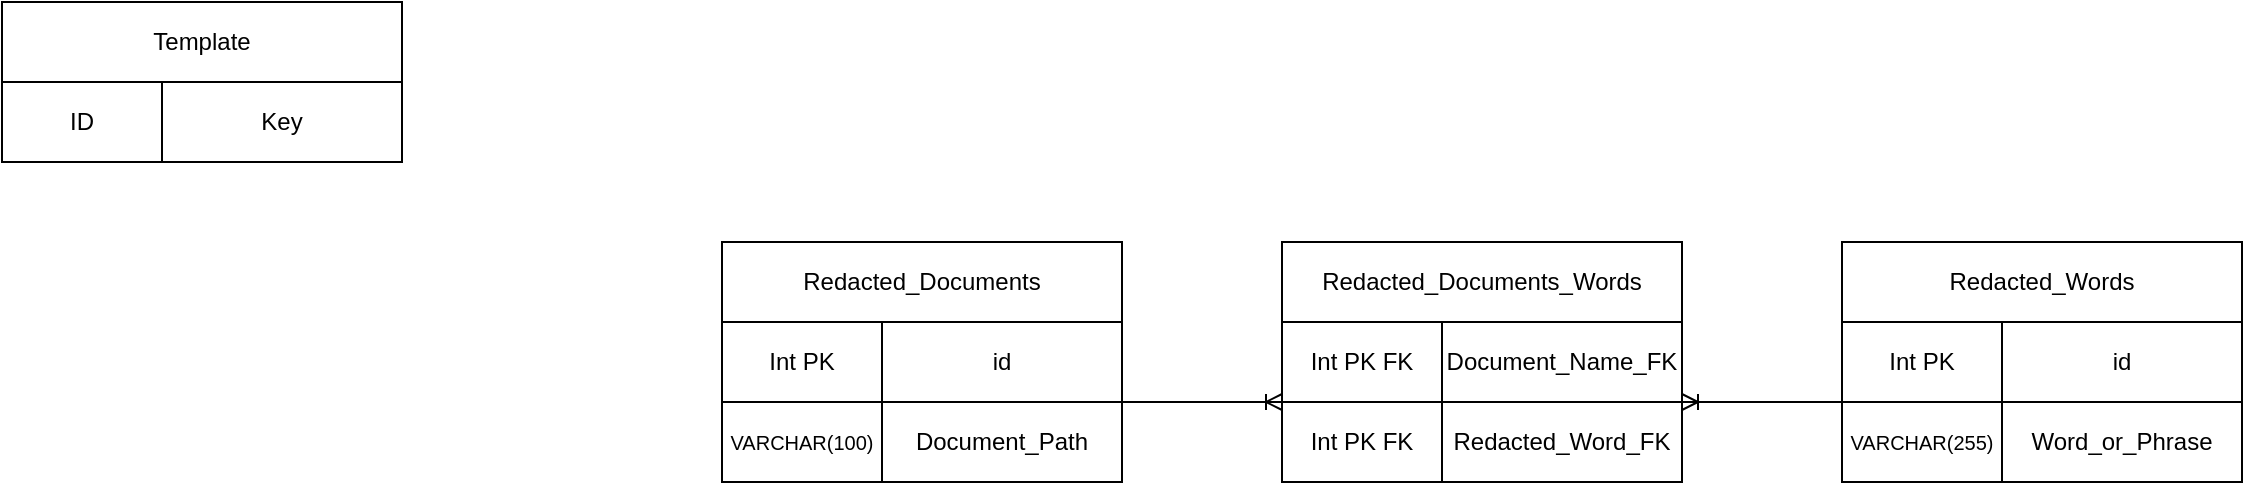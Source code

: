 <mxfile version="14.6.0" type="github">
  <diagram id="0-HLeVHJZCkb-TzCpiPO" name="Page-1">
    <mxGraphModel dx="1790" dy="873" grid="1" gridSize="10" guides="1" tooltips="1" connect="1" arrows="1" fold="1" page="1" pageScale="1" pageWidth="850" pageHeight="1100" math="0" shadow="0">
      <root>
        <mxCell id="0" />
        <mxCell id="1" parent="0" />
        <mxCell id="MCdQvpjKP1I-DEN3pyH2-83" value="" style="group;fontStyle=1" parent="1" vertex="1" connectable="0">
          <mxGeometry x="40" y="80" width="200" height="40" as="geometry" />
        </mxCell>
        <mxCell id="MCdQvpjKP1I-DEN3pyH2-84" value="" style="group" parent="MCdQvpjKP1I-DEN3pyH2-83" vertex="1" connectable="0">
          <mxGeometry width="200" height="40" as="geometry" />
        </mxCell>
        <mxCell id="MCdQvpjKP1I-DEN3pyH2-85" value="" style="rounded=0;whiteSpace=wrap;html=1;" parent="MCdQvpjKP1I-DEN3pyH2-84" vertex="1">
          <mxGeometry width="200" height="40" as="geometry" />
        </mxCell>
        <mxCell id="MCdQvpjKP1I-DEN3pyH2-86" value="ID" style="text;html=1;strokeColor=none;fillColor=none;align=center;verticalAlign=middle;whiteSpace=wrap;rounded=0;" parent="MCdQvpjKP1I-DEN3pyH2-84" vertex="1">
          <mxGeometry width="80" height="40" as="geometry" />
        </mxCell>
        <mxCell id="MCdQvpjKP1I-DEN3pyH2-87" value="Key" style="text;html=1;strokeColor=none;fillColor=none;align=center;verticalAlign=middle;whiteSpace=wrap;rounded=0;" parent="MCdQvpjKP1I-DEN3pyH2-83" vertex="1">
          <mxGeometry x="80" width="120" height="40" as="geometry" />
        </mxCell>
        <mxCell id="MCdQvpjKP1I-DEN3pyH2-88" value="" style="endArrow=none;html=1;entryX=0.4;entryY=-0.002;entryDx=0;entryDy=0;entryPerimeter=0;exitX=0;exitY=1;exitDx=0;exitDy=0;" parent="MCdQvpjKP1I-DEN3pyH2-83" source="MCdQvpjKP1I-DEN3pyH2-87" target="MCdQvpjKP1I-DEN3pyH2-85" edge="1">
          <mxGeometry width="50" height="50" relative="1" as="geometry">
            <mxPoint x="80" y="40" as="sourcePoint" />
            <mxPoint x="200" y="-10" as="targetPoint" />
          </mxGeometry>
        </mxCell>
        <mxCell id="MCdQvpjKP1I-DEN3pyH2-89" value="Template" style="rounded=0;whiteSpace=wrap;html=1;" parent="1" vertex="1">
          <mxGeometry x="40" y="40" width="200" height="40" as="geometry" />
        </mxCell>
        <mxCell id="MCdQvpjKP1I-DEN3pyH2-104" value="" style="edgeStyle=entityRelationEdgeStyle;fontSize=12;html=1;endArrow=ERoneToMany;exitX=1;exitY=0;exitDx=0;exitDy=0;entryX=0;entryY=0;entryDx=0;entryDy=0;" parent="1" source="MCdQvpjKP1I-DEN3pyH2-63" target="MCdQvpjKP1I-DEN3pyH2-101" edge="1">
          <mxGeometry width="100" height="100" relative="1" as="geometry">
            <mxPoint x="620" y="300" as="sourcePoint" />
            <mxPoint x="720" y="200" as="targetPoint" />
          </mxGeometry>
        </mxCell>
        <mxCell id="MCdQvpjKP1I-DEN3pyH2-118" value="" style="edgeStyle=entityRelationEdgeStyle;fontSize=12;html=1;endArrow=ERoneToMany;exitX=0;exitY=0;exitDx=0;exitDy=0;entryX=1;entryY=0;entryDx=0;entryDy=0;" parent="1" source="MCdQvpjKP1I-DEN3pyH2-115" target="MCdQvpjKP1I-DEN3pyH2-102" edge="1">
          <mxGeometry width="100" height="100" relative="1" as="geometry">
            <mxPoint x="800" y="280" as="sourcePoint" />
            <mxPoint x="900" y="180" as="targetPoint" />
          </mxGeometry>
        </mxCell>
        <mxCell id="6xximR7d4hi-XPsdOH5O-1" value="" style="group" vertex="1" connectable="0" parent="1">
          <mxGeometry x="960" y="160" width="200" height="120" as="geometry" />
        </mxCell>
        <mxCell id="MCdQvpjKP1I-DEN3pyH2-96" value="Redacted_Words" style="rounded=0;whiteSpace=wrap;html=1;" parent="6xximR7d4hi-XPsdOH5O-1" vertex="1">
          <mxGeometry width="200" height="40" as="geometry" />
        </mxCell>
        <mxCell id="MCdQvpjKP1I-DEN3pyH2-106" value="" style="group;fontStyle=1" parent="6xximR7d4hi-XPsdOH5O-1" vertex="1" connectable="0">
          <mxGeometry y="40" width="200" height="40" as="geometry" />
        </mxCell>
        <mxCell id="MCdQvpjKP1I-DEN3pyH2-107" value="" style="group" parent="MCdQvpjKP1I-DEN3pyH2-106" vertex="1" connectable="0">
          <mxGeometry width="200" height="40" as="geometry" />
        </mxCell>
        <mxCell id="MCdQvpjKP1I-DEN3pyH2-108" value="" style="rounded=0;whiteSpace=wrap;html=1;" parent="MCdQvpjKP1I-DEN3pyH2-107" vertex="1">
          <mxGeometry width="200" height="40" as="geometry" />
        </mxCell>
        <mxCell id="MCdQvpjKP1I-DEN3pyH2-109" value="Int PK" style="text;html=1;strokeColor=none;fillColor=none;align=center;verticalAlign=middle;whiteSpace=wrap;rounded=0;" parent="MCdQvpjKP1I-DEN3pyH2-107" vertex="1">
          <mxGeometry width="80" height="40" as="geometry" />
        </mxCell>
        <mxCell id="MCdQvpjKP1I-DEN3pyH2-110" value="id" style="text;html=1;strokeColor=none;fillColor=none;align=center;verticalAlign=middle;whiteSpace=wrap;rounded=0;" parent="MCdQvpjKP1I-DEN3pyH2-106" vertex="1">
          <mxGeometry x="80" width="120" height="40" as="geometry" />
        </mxCell>
        <mxCell id="MCdQvpjKP1I-DEN3pyH2-111" value="" style="endArrow=none;html=1;entryX=0.4;entryY=-0.002;entryDx=0;entryDy=0;entryPerimeter=0;exitX=0;exitY=1;exitDx=0;exitDy=0;" parent="MCdQvpjKP1I-DEN3pyH2-106" source="MCdQvpjKP1I-DEN3pyH2-110" target="MCdQvpjKP1I-DEN3pyH2-108" edge="1">
          <mxGeometry width="50" height="50" relative="1" as="geometry">
            <mxPoint x="80" y="40" as="sourcePoint" />
            <mxPoint x="200" y="-10" as="targetPoint" />
          </mxGeometry>
        </mxCell>
        <mxCell id="MCdQvpjKP1I-DEN3pyH2-112" value="" style="group;fontStyle=1" parent="6xximR7d4hi-XPsdOH5O-1" vertex="1" connectable="0">
          <mxGeometry y="80" width="200" height="40" as="geometry" />
        </mxCell>
        <mxCell id="MCdQvpjKP1I-DEN3pyH2-113" value="" style="group" parent="MCdQvpjKP1I-DEN3pyH2-112" vertex="1" connectable="0">
          <mxGeometry width="200" height="40" as="geometry" />
        </mxCell>
        <mxCell id="MCdQvpjKP1I-DEN3pyH2-114" value="" style="rounded=0;whiteSpace=wrap;html=1;" parent="MCdQvpjKP1I-DEN3pyH2-113" vertex="1">
          <mxGeometry width="200" height="40" as="geometry" />
        </mxCell>
        <mxCell id="MCdQvpjKP1I-DEN3pyH2-115" value="&lt;font style=&quot;font-size: 10px&quot;&gt;VARCHAR(255)&lt;/font&gt;" style="text;html=1;strokeColor=none;fillColor=none;align=center;verticalAlign=middle;whiteSpace=wrap;rounded=0;" parent="MCdQvpjKP1I-DEN3pyH2-113" vertex="1">
          <mxGeometry width="80" height="40" as="geometry" />
        </mxCell>
        <mxCell id="MCdQvpjKP1I-DEN3pyH2-116" value="Word_or_Phrase" style="text;html=1;strokeColor=none;fillColor=none;align=center;verticalAlign=middle;whiteSpace=wrap;rounded=0;" parent="MCdQvpjKP1I-DEN3pyH2-112" vertex="1">
          <mxGeometry x="80" width="120" height="40" as="geometry" />
        </mxCell>
        <mxCell id="MCdQvpjKP1I-DEN3pyH2-117" value="" style="endArrow=none;html=1;entryX=0.4;entryY=-0.002;entryDx=0;entryDy=0;entryPerimeter=0;exitX=0;exitY=1;exitDx=0;exitDy=0;" parent="MCdQvpjKP1I-DEN3pyH2-112" source="MCdQvpjKP1I-DEN3pyH2-116" target="MCdQvpjKP1I-DEN3pyH2-114" edge="1">
          <mxGeometry width="50" height="50" relative="1" as="geometry">
            <mxPoint x="80" y="40" as="sourcePoint" />
            <mxPoint x="200" y="-10" as="targetPoint" />
          </mxGeometry>
        </mxCell>
        <mxCell id="6xximR7d4hi-XPsdOH5O-2" value="" style="group" vertex="1" connectable="0" parent="1">
          <mxGeometry x="400" y="160" width="200" height="120" as="geometry" />
        </mxCell>
        <mxCell id="MCdQvpjKP1I-DEN3pyH2-1" value="Redacted_Documents" style="rounded=0;whiteSpace=wrap;html=1;" parent="6xximR7d4hi-XPsdOH5O-2" vertex="1">
          <mxGeometry width="200" height="40" as="geometry" />
        </mxCell>
        <mxCell id="MCdQvpjKP1I-DEN3pyH2-9" value="" style="group" parent="6xximR7d4hi-XPsdOH5O-2" vertex="1" connectable="0">
          <mxGeometry y="40" width="200" height="40" as="geometry" />
        </mxCell>
        <mxCell id="MCdQvpjKP1I-DEN3pyH2-6" value="" style="group" parent="MCdQvpjKP1I-DEN3pyH2-9" vertex="1" connectable="0">
          <mxGeometry width="200" height="40" as="geometry" />
        </mxCell>
        <mxCell id="MCdQvpjKP1I-DEN3pyH2-2" value="" style="rounded=0;whiteSpace=wrap;html=1;" parent="MCdQvpjKP1I-DEN3pyH2-6" vertex="1">
          <mxGeometry width="200" height="40" as="geometry" />
        </mxCell>
        <mxCell id="MCdQvpjKP1I-DEN3pyH2-7" value="Int PK" style="text;html=1;strokeColor=none;fillColor=none;align=center;verticalAlign=middle;whiteSpace=wrap;rounded=0;" parent="MCdQvpjKP1I-DEN3pyH2-6" vertex="1">
          <mxGeometry width="80" height="40" as="geometry" />
        </mxCell>
        <mxCell id="MCdQvpjKP1I-DEN3pyH2-8" value="id" style="text;html=1;strokeColor=none;fillColor=none;align=center;verticalAlign=middle;whiteSpace=wrap;rounded=0;" parent="MCdQvpjKP1I-DEN3pyH2-9" vertex="1">
          <mxGeometry x="80" width="120" height="40" as="geometry" />
        </mxCell>
        <mxCell id="MCdQvpjKP1I-DEN3pyH2-5" value="" style="endArrow=none;html=1;entryX=0.4;entryY=-0.002;entryDx=0;entryDy=0;entryPerimeter=0;exitX=0;exitY=1;exitDx=0;exitDy=0;" parent="MCdQvpjKP1I-DEN3pyH2-9" source="MCdQvpjKP1I-DEN3pyH2-8" target="MCdQvpjKP1I-DEN3pyH2-2" edge="1">
          <mxGeometry width="50" height="50" relative="1" as="geometry">
            <mxPoint x="80" y="40" as="sourcePoint" />
            <mxPoint x="200" y="-10" as="targetPoint" />
          </mxGeometry>
        </mxCell>
        <mxCell id="MCdQvpjKP1I-DEN3pyH2-59" value="" style="group" parent="6xximR7d4hi-XPsdOH5O-2" vertex="1" connectable="0">
          <mxGeometry y="80" width="200" height="40" as="geometry" />
        </mxCell>
        <mxCell id="MCdQvpjKP1I-DEN3pyH2-60" value="" style="group" parent="MCdQvpjKP1I-DEN3pyH2-59" vertex="1" connectable="0">
          <mxGeometry width="200" height="40" as="geometry" />
        </mxCell>
        <mxCell id="MCdQvpjKP1I-DEN3pyH2-61" value="" style="rounded=0;whiteSpace=wrap;html=1;" parent="MCdQvpjKP1I-DEN3pyH2-60" vertex="1">
          <mxGeometry width="200" height="40" as="geometry" />
        </mxCell>
        <mxCell id="MCdQvpjKP1I-DEN3pyH2-62" value="&lt;font style=&quot;font-size: 10px&quot;&gt;VARCHAR(100)&lt;/font&gt;" style="text;html=1;strokeColor=none;fillColor=none;align=center;verticalAlign=middle;whiteSpace=wrap;rounded=0;" parent="MCdQvpjKP1I-DEN3pyH2-60" vertex="1">
          <mxGeometry width="80" height="40" as="geometry" />
        </mxCell>
        <mxCell id="MCdQvpjKP1I-DEN3pyH2-63" value="Document_Path" style="text;html=1;strokeColor=none;fillColor=none;align=center;verticalAlign=middle;whiteSpace=wrap;rounded=0;" parent="MCdQvpjKP1I-DEN3pyH2-59" vertex="1">
          <mxGeometry x="80" width="120" height="40" as="geometry" />
        </mxCell>
        <mxCell id="MCdQvpjKP1I-DEN3pyH2-64" value="" style="endArrow=none;html=1;entryX=0.4;entryY=-0.002;entryDx=0;entryDy=0;entryPerimeter=0;exitX=0;exitY=1;exitDx=0;exitDy=0;" parent="MCdQvpjKP1I-DEN3pyH2-59" source="MCdQvpjKP1I-DEN3pyH2-63" target="MCdQvpjKP1I-DEN3pyH2-61" edge="1">
          <mxGeometry width="50" height="50" relative="1" as="geometry">
            <mxPoint x="80" y="40" as="sourcePoint" />
            <mxPoint x="200" y="-10" as="targetPoint" />
          </mxGeometry>
        </mxCell>
        <mxCell id="6xximR7d4hi-XPsdOH5O-3" value="" style="group" vertex="1" connectable="0" parent="1">
          <mxGeometry x="680" y="160" width="200" height="120" as="geometry" />
        </mxCell>
        <mxCell id="MCdQvpjKP1I-DEN3pyH2-90" value="" style="group" parent="6xximR7d4hi-XPsdOH5O-3" vertex="1" connectable="0">
          <mxGeometry y="40" width="200" height="40" as="geometry" />
        </mxCell>
        <mxCell id="MCdQvpjKP1I-DEN3pyH2-91" value="" style="group" parent="MCdQvpjKP1I-DEN3pyH2-90" vertex="1" connectable="0">
          <mxGeometry width="200" height="40" as="geometry" />
        </mxCell>
        <mxCell id="MCdQvpjKP1I-DEN3pyH2-92" value="" style="rounded=0;whiteSpace=wrap;html=1;" parent="MCdQvpjKP1I-DEN3pyH2-91" vertex="1">
          <mxGeometry width="200" height="40" as="geometry" />
        </mxCell>
        <mxCell id="MCdQvpjKP1I-DEN3pyH2-93" value="Int PK FK" style="text;html=1;strokeColor=none;fillColor=none;align=center;verticalAlign=middle;whiteSpace=wrap;rounded=0;" parent="MCdQvpjKP1I-DEN3pyH2-91" vertex="1">
          <mxGeometry width="80" height="40" as="geometry" />
        </mxCell>
        <mxCell id="MCdQvpjKP1I-DEN3pyH2-94" value="Document_Name_FK" style="text;html=1;strokeColor=none;fillColor=none;align=center;verticalAlign=middle;whiteSpace=wrap;rounded=0;" parent="MCdQvpjKP1I-DEN3pyH2-90" vertex="1">
          <mxGeometry x="80" width="120" height="40" as="geometry" />
        </mxCell>
        <mxCell id="MCdQvpjKP1I-DEN3pyH2-95" value="" style="endArrow=none;html=1;entryX=0.4;entryY=-0.002;entryDx=0;entryDy=0;entryPerimeter=0;exitX=0;exitY=1;exitDx=0;exitDy=0;" parent="MCdQvpjKP1I-DEN3pyH2-90" source="MCdQvpjKP1I-DEN3pyH2-94" target="MCdQvpjKP1I-DEN3pyH2-92" edge="1">
          <mxGeometry width="50" height="50" relative="1" as="geometry">
            <mxPoint x="80" y="40" as="sourcePoint" />
            <mxPoint x="200" y="-10" as="targetPoint" />
          </mxGeometry>
        </mxCell>
        <mxCell id="MCdQvpjKP1I-DEN3pyH2-97" value="Redacted_Documents_Words" style="rounded=0;whiteSpace=wrap;html=1;" parent="6xximR7d4hi-XPsdOH5O-3" vertex="1">
          <mxGeometry width="200" height="40" as="geometry" />
        </mxCell>
        <mxCell id="MCdQvpjKP1I-DEN3pyH2-98" value="" style="group;fontStyle=1" parent="6xximR7d4hi-XPsdOH5O-3" vertex="1" connectable="0">
          <mxGeometry y="80" width="200" height="40" as="geometry" />
        </mxCell>
        <mxCell id="MCdQvpjKP1I-DEN3pyH2-99" value="" style="group" parent="MCdQvpjKP1I-DEN3pyH2-98" vertex="1" connectable="0">
          <mxGeometry width="200" height="40" as="geometry" />
        </mxCell>
        <mxCell id="MCdQvpjKP1I-DEN3pyH2-100" value="" style="rounded=0;whiteSpace=wrap;html=1;" parent="MCdQvpjKP1I-DEN3pyH2-99" vertex="1">
          <mxGeometry width="200" height="40" as="geometry" />
        </mxCell>
        <mxCell id="MCdQvpjKP1I-DEN3pyH2-101" value="Int PK FK" style="text;html=1;strokeColor=none;fillColor=none;align=center;verticalAlign=middle;whiteSpace=wrap;rounded=0;" parent="MCdQvpjKP1I-DEN3pyH2-99" vertex="1">
          <mxGeometry width="80" height="40" as="geometry" />
        </mxCell>
        <mxCell id="MCdQvpjKP1I-DEN3pyH2-102" value="Redacted_Word_FK" style="text;html=1;strokeColor=none;fillColor=none;align=center;verticalAlign=middle;whiteSpace=wrap;rounded=0;" parent="MCdQvpjKP1I-DEN3pyH2-98" vertex="1">
          <mxGeometry x="80" width="120" height="40" as="geometry" />
        </mxCell>
        <mxCell id="MCdQvpjKP1I-DEN3pyH2-103" value="" style="endArrow=none;html=1;entryX=0.4;entryY=-0.002;entryDx=0;entryDy=0;entryPerimeter=0;exitX=0;exitY=1;exitDx=0;exitDy=0;" parent="MCdQvpjKP1I-DEN3pyH2-98" source="MCdQvpjKP1I-DEN3pyH2-102" target="MCdQvpjKP1I-DEN3pyH2-100" edge="1">
          <mxGeometry width="50" height="50" relative="1" as="geometry">
            <mxPoint x="80" y="40" as="sourcePoint" />
            <mxPoint x="200" y="-10" as="targetPoint" />
          </mxGeometry>
        </mxCell>
      </root>
    </mxGraphModel>
  </diagram>
</mxfile>
